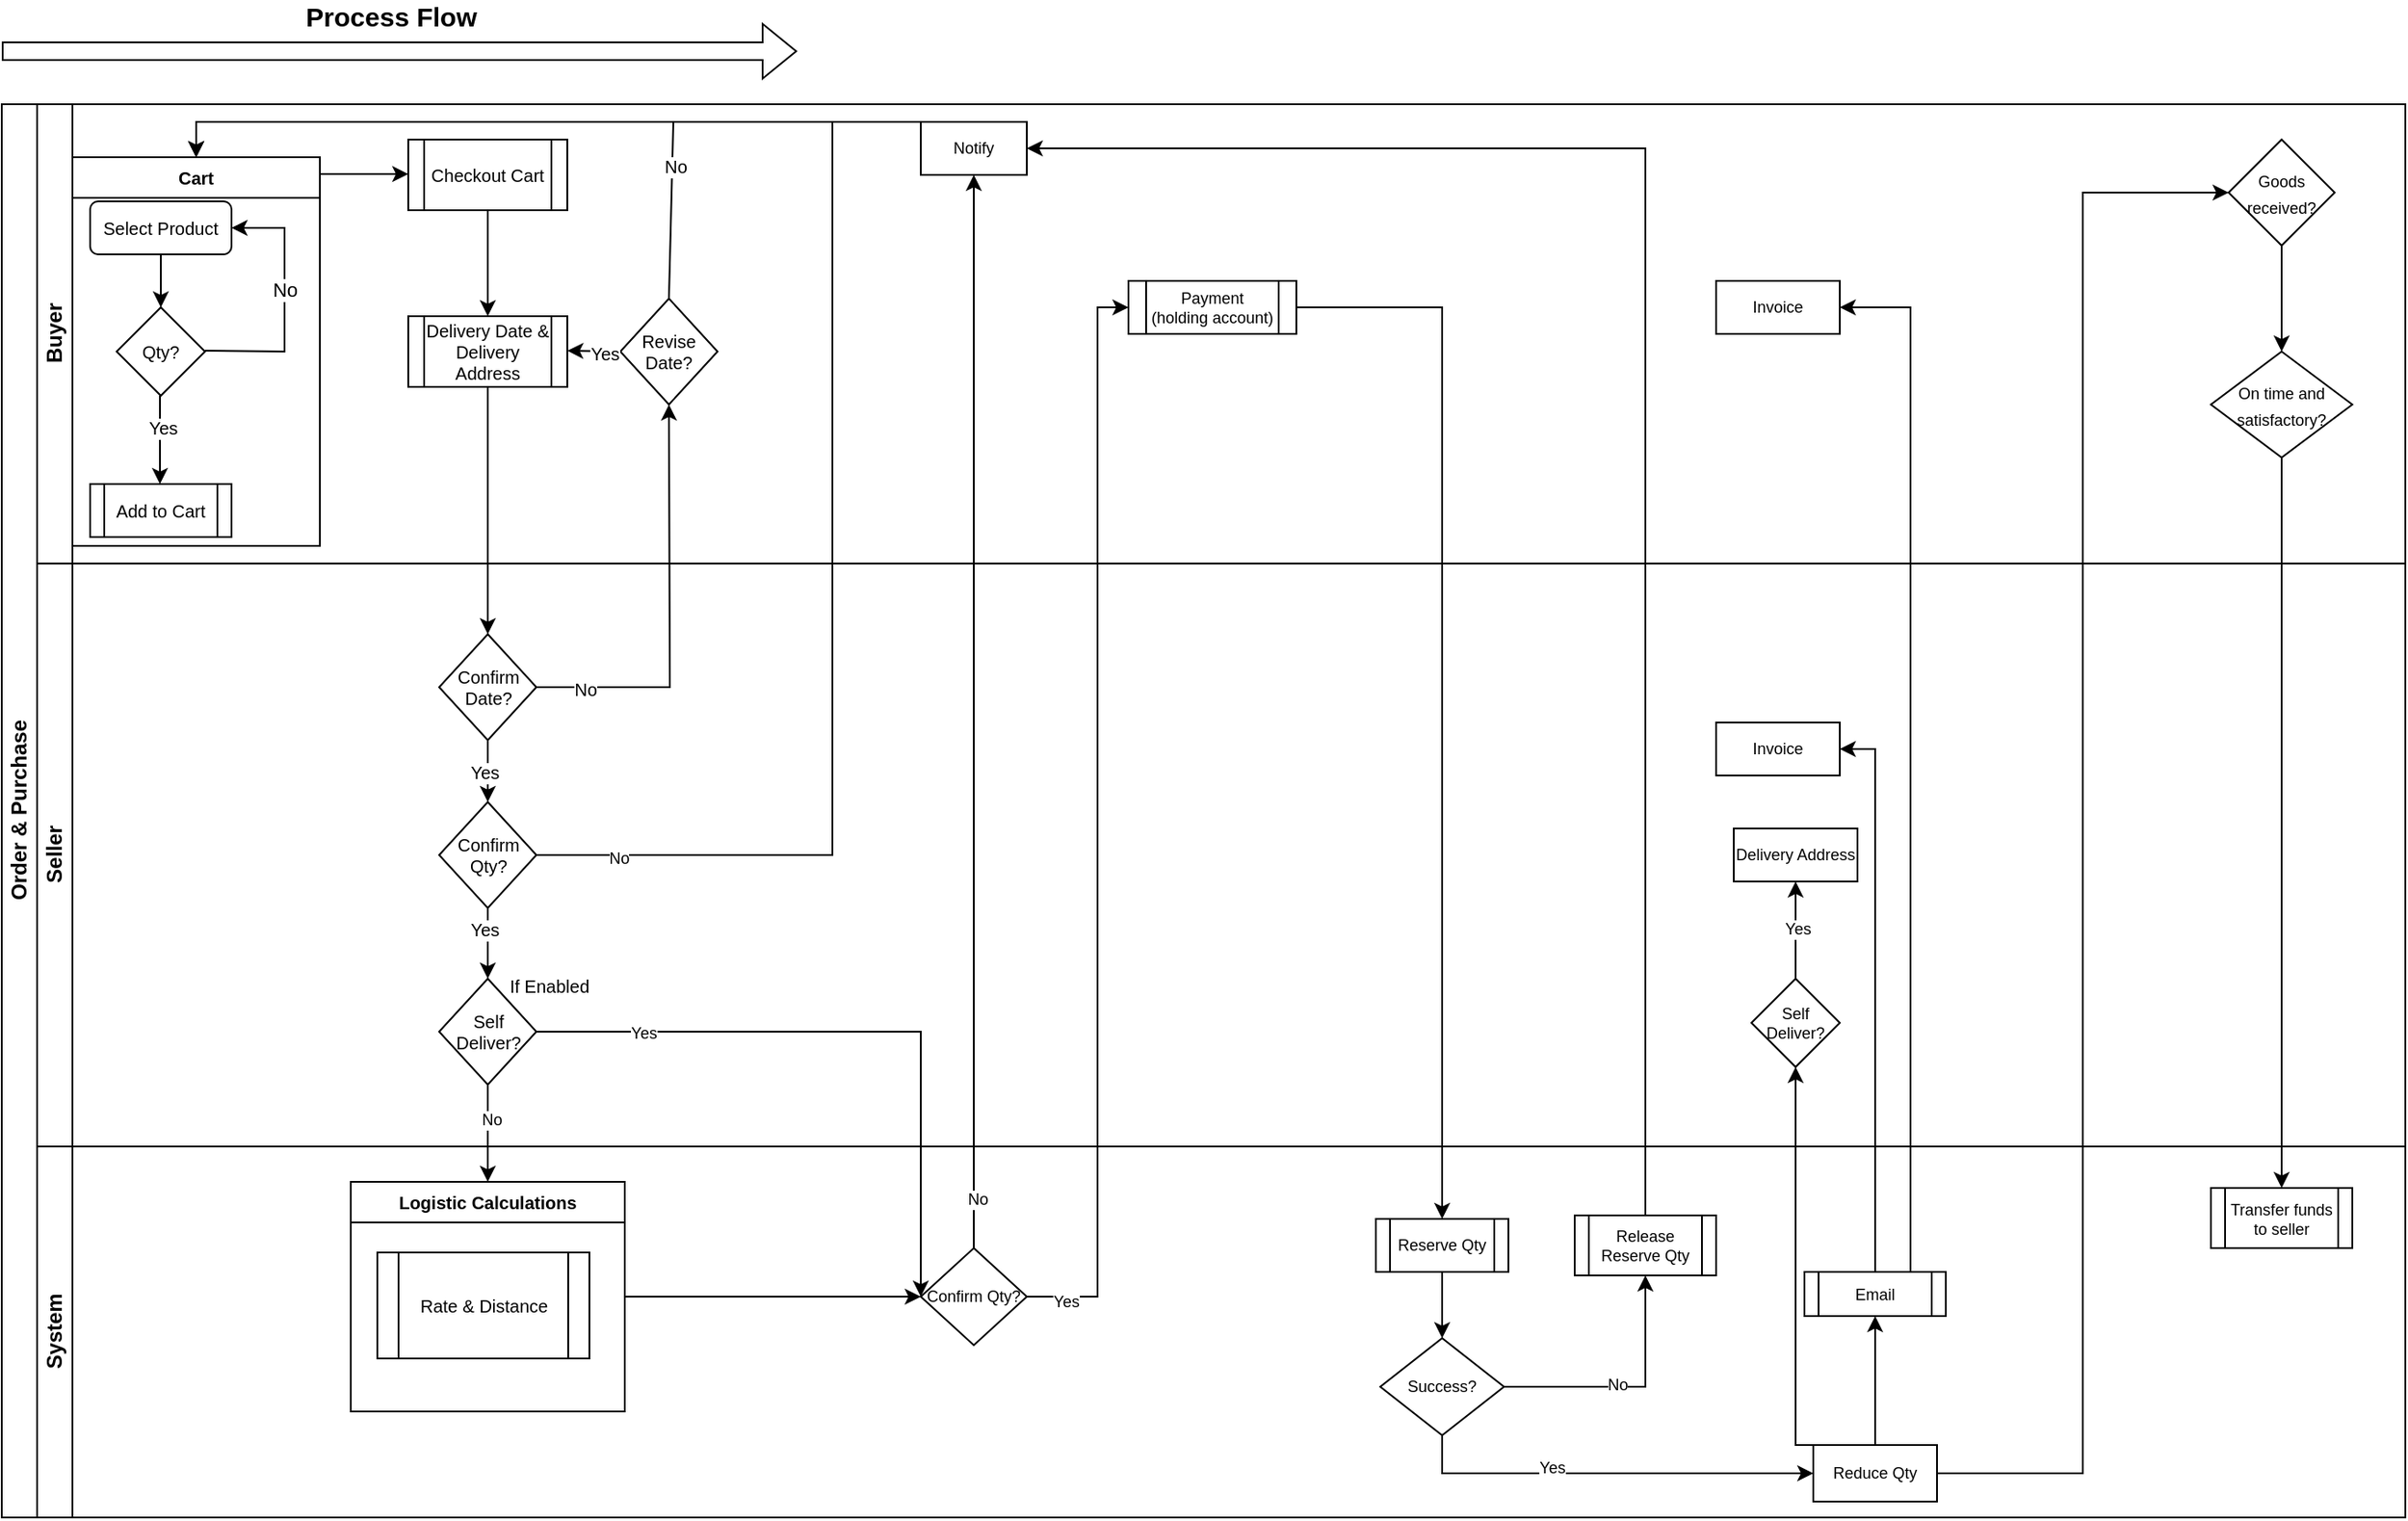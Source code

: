 <mxfile version="15.7.0" type="github">
  <diagram id="prtHgNgQTEPvFCAcTncT" name="Page-1">
    <mxGraphModel dx="868" dy="450" grid="1" gridSize="10" guides="1" tooltips="1" connect="1" arrows="1" fold="1" page="1" pageScale="1" pageWidth="827" pageHeight="1169" math="0" shadow="0">
      <root>
        <mxCell id="0" />
        <mxCell id="1" parent="0" />
        <mxCell id="dNxyNK7c78bLwvsdeMH5-19" value="Order &amp;amp; Purchase" style="swimlane;html=1;childLayout=stackLayout;resizeParent=1;resizeParentMax=0;horizontal=0;startSize=20;horizontalStack=0;" parent="1" vertex="1">
          <mxGeometry x="120" y="120" width="1360" height="800" as="geometry" />
        </mxCell>
        <mxCell id="dNxyNK7c78bLwvsdeMH5-20" value="Buyer" style="swimlane;html=1;startSize=20;horizontal=0;" parent="dNxyNK7c78bLwvsdeMH5-19" vertex="1">
          <mxGeometry x="20" width="1340" height="260" as="geometry" />
        </mxCell>
        <mxCell id="1DLhWKv3IPWzaCDEE1xv-9" value="Cart" style="swimlane;fontSize=10;" parent="dNxyNK7c78bLwvsdeMH5-20" vertex="1">
          <mxGeometry x="20" y="30" width="140" height="220" as="geometry">
            <mxRectangle x="20" width="50" height="23" as="alternateBounds" />
          </mxGeometry>
        </mxCell>
        <mxCell id="1DLhWKv3IPWzaCDEE1xv-1" value="Select Product" style="rounded=1;whiteSpace=wrap;html=1;fontSize=10;" parent="1DLhWKv3IPWzaCDEE1xv-9" vertex="1">
          <mxGeometry x="10" y="25" width="80" height="30" as="geometry" />
        </mxCell>
        <mxCell id="1DLhWKv3IPWzaCDEE1xv-2" value="&lt;font size=&quot;1&quot;&gt;Qty?&lt;/font&gt;" style="rhombus;whiteSpace=wrap;html=1;" parent="1DLhWKv3IPWzaCDEE1xv-9" vertex="1">
          <mxGeometry x="25" y="85" width="50" height="50" as="geometry" />
        </mxCell>
        <mxCell id="1DLhWKv3IPWzaCDEE1xv-3" value="" style="endArrow=classic;html=1;rounded=0;fontSize=11;" parent="1DLhWKv3IPWzaCDEE1xv-9" edge="1">
          <mxGeometry width="50" height="50" relative="1" as="geometry">
            <mxPoint x="50" y="55" as="sourcePoint" />
            <mxPoint x="50" y="85" as="targetPoint" />
            <Array as="points" />
          </mxGeometry>
        </mxCell>
        <mxCell id="1DLhWKv3IPWzaCDEE1xv-4" value="" style="endArrow=classic;html=1;rounded=0;fontSize=11;entryX=1;entryY=0.5;entryDx=0;entryDy=0;" parent="1DLhWKv3IPWzaCDEE1xv-9" edge="1">
          <mxGeometry width="50" height="50" relative="1" as="geometry">
            <mxPoint x="75" y="109.5" as="sourcePoint" />
            <mxPoint x="90" y="40" as="targetPoint" />
            <Array as="points">
              <mxPoint x="120" y="110" />
              <mxPoint x="120" y="40" />
            </Array>
          </mxGeometry>
        </mxCell>
        <mxCell id="1DLhWKv3IPWzaCDEE1xv-5" value="No" style="edgeLabel;html=1;align=center;verticalAlign=middle;resizable=0;points=[];fontSize=11;" parent="1DLhWKv3IPWzaCDEE1xv-4" vertex="1" connectable="0">
          <mxGeometry x="-0.09" relative="1" as="geometry">
            <mxPoint y="-14" as="offset" />
          </mxGeometry>
        </mxCell>
        <mxCell id="1DLhWKv3IPWzaCDEE1xv-6" value="&lt;font size=&quot;1&quot;&gt;Add to Cart&lt;/font&gt;" style="shape=process;whiteSpace=wrap;html=1;backgroundOutline=1;fontSize=11;" parent="1DLhWKv3IPWzaCDEE1xv-9" vertex="1">
          <mxGeometry x="10" y="185" width="80" height="30" as="geometry" />
        </mxCell>
        <mxCell id="1DLhWKv3IPWzaCDEE1xv-7" value="" style="endArrow=classic;html=1;rounded=0;fontSize=10;" parent="1DLhWKv3IPWzaCDEE1xv-9" edge="1">
          <mxGeometry width="50" height="50" relative="1" as="geometry">
            <mxPoint x="49.5" y="135" as="sourcePoint" />
            <mxPoint x="49.5" y="185" as="targetPoint" />
          </mxGeometry>
        </mxCell>
        <mxCell id="1DLhWKv3IPWzaCDEE1xv-8" value="Yes" style="edgeLabel;html=1;align=center;verticalAlign=middle;resizable=0;points=[];fontSize=10;" parent="1DLhWKv3IPWzaCDEE1xv-7" vertex="1" connectable="0">
          <mxGeometry x="-0.28" y="1" relative="1" as="geometry">
            <mxPoint as="offset" />
          </mxGeometry>
        </mxCell>
        <mxCell id="1DLhWKv3IPWzaCDEE1xv-12" value="" style="endArrow=classic;html=1;rounded=0;fontSize=10;" parent="dNxyNK7c78bLwvsdeMH5-20" edge="1">
          <mxGeometry width="50" height="50" relative="1" as="geometry">
            <mxPoint x="160" y="39.5" as="sourcePoint" />
            <mxPoint x="210" y="39.5" as="targetPoint" />
          </mxGeometry>
        </mxCell>
        <mxCell id="1DLhWKv3IPWzaCDEE1xv-18" style="edgeStyle=orthogonalEdgeStyle;rounded=0;orthogonalLoop=1;jettySize=auto;html=1;exitX=0.5;exitY=1;exitDx=0;exitDy=0;entryX=0.5;entryY=0;entryDx=0;entryDy=0;fontSize=10;" parent="dNxyNK7c78bLwvsdeMH5-20" source="1DLhWKv3IPWzaCDEE1xv-13" target="1DLhWKv3IPWzaCDEE1xv-17" edge="1">
          <mxGeometry relative="1" as="geometry" />
        </mxCell>
        <mxCell id="1DLhWKv3IPWzaCDEE1xv-13" value="Checkout Cart" style="shape=process;whiteSpace=wrap;html=1;backgroundOutline=1;fontSize=10;" parent="dNxyNK7c78bLwvsdeMH5-20" vertex="1">
          <mxGeometry x="210" y="20" width="90" height="40" as="geometry" />
        </mxCell>
        <mxCell id="1DLhWKv3IPWzaCDEE1xv-17" value="Delivery Date &amp;amp; Delivery Address" style="shape=process;whiteSpace=wrap;html=1;backgroundOutline=1;fontSize=10;" parent="dNxyNK7c78bLwvsdeMH5-20" vertex="1">
          <mxGeometry x="210" y="120" width="90" height="40" as="geometry" />
        </mxCell>
        <mxCell id="1DLhWKv3IPWzaCDEE1xv-27" value="Revise Date?" style="rhombus;whiteSpace=wrap;html=1;fontSize=10;" parent="dNxyNK7c78bLwvsdeMH5-20" vertex="1">
          <mxGeometry x="330" y="110" width="55" height="60" as="geometry" />
        </mxCell>
        <mxCell id="1DLhWKv3IPWzaCDEE1xv-30" value="" style="endArrow=classic;html=1;rounded=0;fontSize=10;" parent="dNxyNK7c78bLwvsdeMH5-20" edge="1">
          <mxGeometry width="50" height="50" relative="1" as="geometry">
            <mxPoint x="330" y="140" as="sourcePoint" />
            <mxPoint x="300" y="139.5" as="targetPoint" />
          </mxGeometry>
        </mxCell>
        <mxCell id="1DLhWKv3IPWzaCDEE1xv-31" value="Yes" style="edgeLabel;html=1;align=center;verticalAlign=middle;resizable=0;points=[];fontSize=10;" parent="1DLhWKv3IPWzaCDEE1xv-30" vertex="1" connectable="0">
          <mxGeometry x="-0.4" y="1" relative="1" as="geometry">
            <mxPoint as="offset" />
          </mxGeometry>
        </mxCell>
        <mxCell id="1DLhWKv3IPWzaCDEE1xv-32" value="" style="endArrow=classic;html=1;rounded=0;fontSize=10;entryX=0.5;entryY=0;entryDx=0;entryDy=0;exitX=0.5;exitY=0;exitDx=0;exitDy=0;" parent="dNxyNK7c78bLwvsdeMH5-20" source="1DLhWKv3IPWzaCDEE1xv-27" target="1DLhWKv3IPWzaCDEE1xv-9" edge="1">
          <mxGeometry width="50" height="50" relative="1" as="geometry">
            <mxPoint x="360" y="110" as="sourcePoint" />
            <mxPoint x="360" y="10" as="targetPoint" />
            <Array as="points">
              <mxPoint x="360" y="10" />
              <mxPoint x="90" y="10" />
            </Array>
          </mxGeometry>
        </mxCell>
        <mxCell id="1DLhWKv3IPWzaCDEE1xv-33" value="No" style="edgeLabel;html=1;align=center;verticalAlign=middle;resizable=0;points=[];fontSize=10;" parent="1DLhWKv3IPWzaCDEE1xv-32" vertex="1" connectable="0">
          <mxGeometry x="-0.615" y="-1" relative="1" as="geometry">
            <mxPoint as="offset" />
          </mxGeometry>
        </mxCell>
        <mxCell id="1DLhWKv3IPWzaCDEE1xv-64" style="edgeStyle=orthogonalEdgeStyle;rounded=0;orthogonalLoop=1;jettySize=auto;html=1;exitX=0;exitY=0.5;exitDx=0;exitDy=0;entryX=0.5;entryY=0;entryDx=0;entryDy=0;fontSize=9;" parent="dNxyNK7c78bLwvsdeMH5-20" source="1DLhWKv3IPWzaCDEE1xv-62" target="1DLhWKv3IPWzaCDEE1xv-9" edge="1">
          <mxGeometry relative="1" as="geometry">
            <Array as="points">
              <mxPoint x="500" y="10" />
              <mxPoint x="90" y="10" />
            </Array>
          </mxGeometry>
        </mxCell>
        <mxCell id="1DLhWKv3IPWzaCDEE1xv-62" value="Notify" style="rounded=0;whiteSpace=wrap;html=1;fontSize=9;" parent="dNxyNK7c78bLwvsdeMH5-20" vertex="1">
          <mxGeometry x="500" y="10" width="60" height="30" as="geometry" />
        </mxCell>
        <mxCell id="1DLhWKv3IPWzaCDEE1xv-68" value="Payment&lt;br&gt;(holding account)" style="shape=process;whiteSpace=wrap;html=1;backgroundOutline=1;fontSize=9;" parent="dNxyNK7c78bLwvsdeMH5-20" vertex="1">
          <mxGeometry x="617.5" y="100" width="95" height="30" as="geometry" />
        </mxCell>
        <mxCell id="1DLhWKv3IPWzaCDEE1xv-85" value="Invoice" style="rounded=0;whiteSpace=wrap;html=1;fontSize=9;" parent="dNxyNK7c78bLwvsdeMH5-20" vertex="1">
          <mxGeometry x="950" y="100" width="70" height="30" as="geometry" />
        </mxCell>
        <mxCell id="JSlO6h9vZcrCeUcNSaWa-3" style="edgeStyle=orthogonalEdgeStyle;rounded=0;orthogonalLoop=1;jettySize=auto;html=1;exitX=0.5;exitY=1;exitDx=0;exitDy=0;entryX=0.5;entryY=0;entryDx=0;entryDy=0;fontSize=9;" edge="1" parent="dNxyNK7c78bLwvsdeMH5-20" source="JSlO6h9vZcrCeUcNSaWa-1" target="JSlO6h9vZcrCeUcNSaWa-2">
          <mxGeometry relative="1" as="geometry" />
        </mxCell>
        <mxCell id="JSlO6h9vZcrCeUcNSaWa-1" value="&lt;font style=&quot;font-size: 9px&quot;&gt;Goods received?&lt;/font&gt;" style="rhombus;whiteSpace=wrap;html=1;" vertex="1" parent="dNxyNK7c78bLwvsdeMH5-20">
          <mxGeometry x="1240" y="20" width="60" height="60" as="geometry" />
        </mxCell>
        <mxCell id="JSlO6h9vZcrCeUcNSaWa-2" value="&lt;font style=&quot;font-size: 9px&quot;&gt;On time and satisfactory?&lt;/font&gt;" style="rhombus;whiteSpace=wrap;html=1;" vertex="1" parent="dNxyNK7c78bLwvsdeMH5-20">
          <mxGeometry x="1230" y="140" width="80" height="60" as="geometry" />
        </mxCell>
        <mxCell id="1DLhWKv3IPWzaCDEE1xv-21" value="" style="endArrow=classic;html=1;rounded=0;fontSize=10;exitX=1;exitY=0.5;exitDx=0;exitDy=0;entryX=0.5;entryY=1;entryDx=0;entryDy=0;" parent="dNxyNK7c78bLwvsdeMH5-19" source="1DLhWKv3IPWzaCDEE1xv-20" target="1DLhWKv3IPWzaCDEE1xv-27" edge="1">
          <mxGeometry width="50" height="50" relative="1" as="geometry">
            <mxPoint x="310" y="300" as="sourcePoint" />
            <mxPoint x="380" y="330" as="targetPoint" />
            <Array as="points">
              <mxPoint x="350" y="330" />
              <mxPoint x="378" y="330" />
            </Array>
          </mxGeometry>
        </mxCell>
        <mxCell id="1DLhWKv3IPWzaCDEE1xv-28" value="No" style="edgeLabel;html=1;align=center;verticalAlign=middle;resizable=0;points=[];fontSize=10;" parent="1DLhWKv3IPWzaCDEE1xv-21" vertex="1" connectable="0">
          <mxGeometry x="0.214" relative="1" as="geometry">
            <mxPoint x="-48" y="68" as="offset" />
          </mxGeometry>
        </mxCell>
        <mxCell id="dNxyNK7c78bLwvsdeMH5-21" value="Seller" style="swimlane;html=1;startSize=20;horizontal=0;" parent="dNxyNK7c78bLwvsdeMH5-19" vertex="1">
          <mxGeometry x="20" y="260" width="1340" height="330" as="geometry" />
        </mxCell>
        <mxCell id="1DLhWKv3IPWzaCDEE1xv-25" style="edgeStyle=orthogonalEdgeStyle;rounded=0;orthogonalLoop=1;jettySize=auto;html=1;exitX=0.5;exitY=1;exitDx=0;exitDy=0;entryX=0.5;entryY=0;entryDx=0;entryDy=0;fontSize=10;" parent="dNxyNK7c78bLwvsdeMH5-21" source="1DLhWKv3IPWzaCDEE1xv-20" target="1DLhWKv3IPWzaCDEE1xv-51" edge="1">
          <mxGeometry relative="1" as="geometry" />
        </mxCell>
        <mxCell id="1DLhWKv3IPWzaCDEE1xv-20" value="Confirm Date?" style="rhombus;whiteSpace=wrap;html=1;fontSize=10;" parent="dNxyNK7c78bLwvsdeMH5-21" vertex="1">
          <mxGeometry x="227.5" y="40" width="55" height="60" as="geometry" />
        </mxCell>
        <mxCell id="1DLhWKv3IPWzaCDEE1xv-23" value="Self Deliver?" style="rhombus;whiteSpace=wrap;html=1;fontSize=10;" parent="dNxyNK7c78bLwvsdeMH5-21" vertex="1">
          <mxGeometry x="227.5" y="235" width="55" height="60" as="geometry" />
        </mxCell>
        <mxCell id="1DLhWKv3IPWzaCDEE1xv-35" value="If Enabled" style="text;html=1;strokeColor=none;fillColor=none;align=center;verticalAlign=middle;whiteSpace=wrap;rounded=0;fontSize=10;" parent="dNxyNK7c78bLwvsdeMH5-21" vertex="1">
          <mxGeometry x="260" y="224" width="60" height="30" as="geometry" />
        </mxCell>
        <mxCell id="1DLhWKv3IPWzaCDEE1xv-53" style="edgeStyle=orthogonalEdgeStyle;rounded=0;orthogonalLoop=1;jettySize=auto;html=1;exitX=0.5;exitY=1;exitDx=0;exitDy=0;entryX=0.5;entryY=0;entryDx=0;entryDy=0;fontSize=9;" parent="dNxyNK7c78bLwvsdeMH5-21" source="1DLhWKv3IPWzaCDEE1xv-51" target="1DLhWKv3IPWzaCDEE1xv-23" edge="1">
          <mxGeometry relative="1" as="geometry" />
        </mxCell>
        <mxCell id="1DLhWKv3IPWzaCDEE1xv-51" value="Confirm Qty?" style="rhombus;whiteSpace=wrap;html=1;fontSize=10;" parent="dNxyNK7c78bLwvsdeMH5-21" vertex="1">
          <mxGeometry x="227.5" y="135" width="55" height="60" as="geometry" />
        </mxCell>
        <mxCell id="1DLhWKv3IPWzaCDEE1xv-54" value="Yes" style="edgeLabel;html=1;align=center;verticalAlign=middle;resizable=0;points=[];fontSize=10;" parent="dNxyNK7c78bLwvsdeMH5-21" vertex="1" connectable="0">
          <mxGeometry x="319.999" y="170.0" as="geometry">
            <mxPoint x="-67" y="37" as="offset" />
          </mxGeometry>
        </mxCell>
        <mxCell id="1DLhWKv3IPWzaCDEE1xv-84" value="Invoice" style="rounded=0;whiteSpace=wrap;html=1;fontSize=9;" parent="dNxyNK7c78bLwvsdeMH5-21" vertex="1">
          <mxGeometry x="950" y="90" width="70" height="30" as="geometry" />
        </mxCell>
        <mxCell id="1DLhWKv3IPWzaCDEE1xv-106" style="edgeStyle=orthogonalEdgeStyle;rounded=0;orthogonalLoop=1;jettySize=auto;html=1;exitX=0.5;exitY=0;exitDx=0;exitDy=0;entryX=0.5;entryY=1;entryDx=0;entryDy=0;fontSize=9;" parent="dNxyNK7c78bLwvsdeMH5-21" source="1DLhWKv3IPWzaCDEE1xv-101" target="1DLhWKv3IPWzaCDEE1xv-103" edge="1">
          <mxGeometry relative="1" as="geometry" />
        </mxCell>
        <mxCell id="1DLhWKv3IPWzaCDEE1xv-101" value="Self Deliver?" style="rhombus;whiteSpace=wrap;html=1;fontSize=9;" parent="dNxyNK7c78bLwvsdeMH5-21" vertex="1">
          <mxGeometry x="970" y="235" width="50" height="50" as="geometry" />
        </mxCell>
        <mxCell id="1DLhWKv3IPWzaCDEE1xv-103" value="Delivery Address" style="rounded=0;whiteSpace=wrap;html=1;fontSize=9;" parent="dNxyNK7c78bLwvsdeMH5-21" vertex="1">
          <mxGeometry x="960" y="150" width="70" height="30" as="geometry" />
        </mxCell>
        <mxCell id="1DLhWKv3IPWzaCDEE1xv-39" value="" style="endArrow=classic;html=1;rounded=0;fontSize=10;entryX=0.5;entryY=0;entryDx=0;entryDy=0;exitX=0.5;exitY=1;exitDx=0;exitDy=0;" parent="dNxyNK7c78bLwvsdeMH5-19" source="1DLhWKv3IPWzaCDEE1xv-23" target="1DLhWKv3IPWzaCDEE1xv-41" edge="1">
          <mxGeometry width="50" height="50" relative="1" as="geometry">
            <mxPoint x="300" y="540" as="sourcePoint" />
            <mxPoint x="274.5" y="541" as="targetPoint" />
          </mxGeometry>
        </mxCell>
        <mxCell id="1DLhWKv3IPWzaCDEE1xv-49" value="No" style="edgeLabel;html=1;align=center;verticalAlign=middle;resizable=0;points=[];fontSize=9;" parent="1DLhWKv3IPWzaCDEE1xv-39" vertex="1" connectable="0">
          <mxGeometry x="-0.286" y="2" relative="1" as="geometry">
            <mxPoint as="offset" />
          </mxGeometry>
        </mxCell>
        <mxCell id="1DLhWKv3IPWzaCDEE1xv-55" style="edgeStyle=orthogonalEdgeStyle;rounded=0;orthogonalLoop=1;jettySize=auto;html=1;exitX=1;exitY=0.5;exitDx=0;exitDy=0;fontSize=9;entryX=0.5;entryY=0;entryDx=0;entryDy=0;" parent="dNxyNK7c78bLwvsdeMH5-19" source="1DLhWKv3IPWzaCDEE1xv-51" target="1DLhWKv3IPWzaCDEE1xv-9" edge="1">
          <mxGeometry relative="1" as="geometry">
            <mxPoint x="470" y="230" as="targetPoint" />
            <Array as="points">
              <mxPoint x="470" y="425" />
              <mxPoint x="470" y="10" />
              <mxPoint x="110" y="10" />
            </Array>
          </mxGeometry>
        </mxCell>
        <mxCell id="1DLhWKv3IPWzaCDEE1xv-56" value="No" style="edgeLabel;html=1;align=center;verticalAlign=middle;resizable=0;points=[];fontSize=9;" parent="1DLhWKv3IPWzaCDEE1xv-55" vertex="1" connectable="0">
          <mxGeometry x="-0.905" y="-2" relative="1" as="geometry">
            <mxPoint x="1" as="offset" />
          </mxGeometry>
        </mxCell>
        <mxCell id="1DLhWKv3IPWzaCDEE1xv-63" style="edgeStyle=orthogonalEdgeStyle;rounded=0;orthogonalLoop=1;jettySize=auto;html=1;exitX=0.5;exitY=0;exitDx=0;exitDy=0;fontSize=9;entryX=0.5;entryY=1;entryDx=0;entryDy=0;" parent="dNxyNK7c78bLwvsdeMH5-19" source="1DLhWKv3IPWzaCDEE1xv-59" target="1DLhWKv3IPWzaCDEE1xv-62" edge="1">
          <mxGeometry relative="1" as="geometry">
            <mxPoint x="550" y="50" as="targetPoint" />
          </mxGeometry>
        </mxCell>
        <mxCell id="1DLhWKv3IPWzaCDEE1xv-65" value="No" style="edgeLabel;html=1;align=center;verticalAlign=middle;resizable=0;points=[];fontSize=9;" parent="1DLhWKv3IPWzaCDEE1xv-63" vertex="1" connectable="0">
          <mxGeometry x="-0.909" y="-2" relative="1" as="geometry">
            <mxPoint as="offset" />
          </mxGeometry>
        </mxCell>
        <mxCell id="1DLhWKv3IPWzaCDEE1xv-86" style="edgeStyle=orthogonalEdgeStyle;rounded=0;orthogonalLoop=1;jettySize=auto;html=1;exitX=0.5;exitY=0;exitDx=0;exitDy=0;entryX=1;entryY=0.5;entryDx=0;entryDy=0;fontSize=9;" parent="dNxyNK7c78bLwvsdeMH5-19" source="1DLhWKv3IPWzaCDEE1xv-82" target="1DLhWKv3IPWzaCDEE1xv-84" edge="1">
          <mxGeometry relative="1" as="geometry" />
        </mxCell>
        <mxCell id="1DLhWKv3IPWzaCDEE1xv-87" style="edgeStyle=orthogonalEdgeStyle;rounded=0;orthogonalLoop=1;jettySize=auto;html=1;exitX=0.75;exitY=0;exitDx=0;exitDy=0;entryX=1;entryY=0.5;entryDx=0;entryDy=0;fontSize=9;" parent="dNxyNK7c78bLwvsdeMH5-19" source="1DLhWKv3IPWzaCDEE1xv-82" target="1DLhWKv3IPWzaCDEE1xv-85" edge="1">
          <mxGeometry relative="1" as="geometry" />
        </mxCell>
        <mxCell id="1DLhWKv3IPWzaCDEE1xv-67" style="edgeStyle=orthogonalEdgeStyle;rounded=0;orthogonalLoop=1;jettySize=auto;html=1;exitX=1;exitY=0.5;exitDx=0;exitDy=0;fontSize=9;entryX=0;entryY=0.5;entryDx=0;entryDy=0;" parent="dNxyNK7c78bLwvsdeMH5-19" source="1DLhWKv3IPWzaCDEE1xv-59" target="1DLhWKv3IPWzaCDEE1xv-68" edge="1">
          <mxGeometry relative="1" as="geometry">
            <mxPoint x="670" y="440" as="targetPoint" />
            <Array as="points">
              <mxPoint x="620" y="675" />
              <mxPoint x="620" y="115" />
            </Array>
          </mxGeometry>
        </mxCell>
        <mxCell id="dNxyNK7c78bLwvsdeMH5-22" value="System" style="swimlane;html=1;startSize=20;horizontal=0;" parent="dNxyNK7c78bLwvsdeMH5-19" vertex="1">
          <mxGeometry x="20" y="590" width="1340" height="210" as="geometry" />
        </mxCell>
        <mxCell id="1DLhWKv3IPWzaCDEE1xv-60" style="edgeStyle=orthogonalEdgeStyle;rounded=0;orthogonalLoop=1;jettySize=auto;html=1;exitX=1;exitY=0.5;exitDx=0;exitDy=0;entryX=0;entryY=0.5;entryDx=0;entryDy=0;fontSize=9;" parent="dNxyNK7c78bLwvsdeMH5-22" source="1DLhWKv3IPWzaCDEE1xv-41" target="1DLhWKv3IPWzaCDEE1xv-59" edge="1">
          <mxGeometry relative="1" as="geometry" />
        </mxCell>
        <mxCell id="1DLhWKv3IPWzaCDEE1xv-41" value="Logistic Calculations" style="swimlane;fontSize=10;" parent="dNxyNK7c78bLwvsdeMH5-22" vertex="1">
          <mxGeometry x="177.5" y="20" width="155" height="130" as="geometry" />
        </mxCell>
        <mxCell id="1DLhWKv3IPWzaCDEE1xv-42" value="Rate &amp;amp; Distance" style="shape=process;whiteSpace=wrap;html=1;backgroundOutline=1;fontSize=10;" parent="1DLhWKv3IPWzaCDEE1xv-41" vertex="1">
          <mxGeometry x="15" y="40" width="120" height="60" as="geometry" />
        </mxCell>
        <mxCell id="1DLhWKv3IPWzaCDEE1xv-59" value="Confirm Qty?" style="rhombus;whiteSpace=wrap;html=1;fontSize=9;" parent="dNxyNK7c78bLwvsdeMH5-22" vertex="1">
          <mxGeometry x="500" y="57.5" width="60" height="55" as="geometry" />
        </mxCell>
        <mxCell id="1DLhWKv3IPWzaCDEE1xv-91" style="edgeStyle=orthogonalEdgeStyle;rounded=0;orthogonalLoop=1;jettySize=auto;html=1;exitX=0.5;exitY=0;exitDx=0;exitDy=0;entryX=0.5;entryY=1;entryDx=0;entryDy=0;fontSize=9;" parent="dNxyNK7c78bLwvsdeMH5-22" source="1DLhWKv3IPWzaCDEE1xv-66" target="1DLhWKv3IPWzaCDEE1xv-82" edge="1">
          <mxGeometry relative="1" as="geometry" />
        </mxCell>
        <mxCell id="1DLhWKv3IPWzaCDEE1xv-66" value="Reduce Qty" style="rounded=0;whiteSpace=wrap;html=1;fontSize=9;" parent="dNxyNK7c78bLwvsdeMH5-22" vertex="1">
          <mxGeometry x="1005" y="169" width="70" height="32" as="geometry" />
        </mxCell>
        <mxCell id="1DLhWKv3IPWzaCDEE1xv-89" style="edgeStyle=orthogonalEdgeStyle;rounded=0;orthogonalLoop=1;jettySize=auto;html=1;exitX=0.5;exitY=1;exitDx=0;exitDy=0;entryX=0;entryY=0.5;entryDx=0;entryDy=0;fontSize=9;" parent="dNxyNK7c78bLwvsdeMH5-22" source="1DLhWKv3IPWzaCDEE1xv-71" target="1DLhWKv3IPWzaCDEE1xv-66" edge="1">
          <mxGeometry relative="1" as="geometry" />
        </mxCell>
        <mxCell id="1DLhWKv3IPWzaCDEE1xv-90" value="Yes" style="edgeLabel;html=1;align=center;verticalAlign=middle;resizable=0;points=[];fontSize=9;" parent="1DLhWKv3IPWzaCDEE1xv-89" vertex="1" connectable="0">
          <mxGeometry x="-0.279" y="3" relative="1" as="geometry">
            <mxPoint as="offset" />
          </mxGeometry>
        </mxCell>
        <mxCell id="1DLhWKv3IPWzaCDEE1xv-98" style="edgeStyle=orthogonalEdgeStyle;rounded=0;orthogonalLoop=1;jettySize=auto;html=1;exitX=1;exitY=0.5;exitDx=0;exitDy=0;entryX=0.5;entryY=1;entryDx=0;entryDy=0;fontSize=9;" parent="dNxyNK7c78bLwvsdeMH5-22" source="1DLhWKv3IPWzaCDEE1xv-71" target="1DLhWKv3IPWzaCDEE1xv-97" edge="1">
          <mxGeometry relative="1" as="geometry" />
        </mxCell>
        <mxCell id="1DLhWKv3IPWzaCDEE1xv-99" value="No" style="edgeLabel;html=1;align=center;verticalAlign=middle;resizable=0;points=[];fontSize=9;" parent="1DLhWKv3IPWzaCDEE1xv-98" vertex="1" connectable="0">
          <mxGeometry x="-0.105" y="1" relative="1" as="geometry">
            <mxPoint as="offset" />
          </mxGeometry>
        </mxCell>
        <mxCell id="1DLhWKv3IPWzaCDEE1xv-71" value="Success?" style="rhombus;whiteSpace=wrap;html=1;fontSize=9;" parent="dNxyNK7c78bLwvsdeMH5-22" vertex="1">
          <mxGeometry x="760" y="108.5" width="70" height="55" as="geometry" />
        </mxCell>
        <mxCell id="1DLhWKv3IPWzaCDEE1xv-82" value="Email" style="shape=process;whiteSpace=wrap;html=1;backgroundOutline=1;fontSize=9;" parent="dNxyNK7c78bLwvsdeMH5-22" vertex="1">
          <mxGeometry x="1000" y="71" width="80" height="25" as="geometry" />
        </mxCell>
        <mxCell id="1DLhWKv3IPWzaCDEE1xv-95" style="edgeStyle=orthogonalEdgeStyle;rounded=0;orthogonalLoop=1;jettySize=auto;html=1;exitX=0.5;exitY=1;exitDx=0;exitDy=0;entryX=0.5;entryY=0;entryDx=0;entryDy=0;fontSize=9;" parent="dNxyNK7c78bLwvsdeMH5-22" source="1DLhWKv3IPWzaCDEE1xv-94" target="1DLhWKv3IPWzaCDEE1xv-71" edge="1">
          <mxGeometry relative="1" as="geometry" />
        </mxCell>
        <mxCell id="1DLhWKv3IPWzaCDEE1xv-94" value="Reserve Qty" style="shape=process;whiteSpace=wrap;html=1;backgroundOutline=1;fontSize=9;" parent="dNxyNK7c78bLwvsdeMH5-22" vertex="1">
          <mxGeometry x="757.5" y="41" width="75" height="30" as="geometry" />
        </mxCell>
        <mxCell id="1DLhWKv3IPWzaCDEE1xv-97" value="Release Reserve Qty" style="shape=process;whiteSpace=wrap;html=1;backgroundOutline=1;fontSize=9;" parent="dNxyNK7c78bLwvsdeMH5-22" vertex="1">
          <mxGeometry x="870" y="39" width="80" height="34" as="geometry" />
        </mxCell>
        <mxCell id="JSlO6h9vZcrCeUcNSaWa-4" value="Transfer funds to seller" style="shape=process;whiteSpace=wrap;html=1;backgroundOutline=1;fontSize=9;" vertex="1" parent="dNxyNK7c78bLwvsdeMH5-22">
          <mxGeometry x="1230" y="23.5" width="80" height="34" as="geometry" />
        </mxCell>
        <mxCell id="1DLhWKv3IPWzaCDEE1xv-96" style="edgeStyle=orthogonalEdgeStyle;rounded=0;orthogonalLoop=1;jettySize=auto;html=1;exitX=1;exitY=0.5;exitDx=0;exitDy=0;fontSize=9;" parent="dNxyNK7c78bLwvsdeMH5-19" source="1DLhWKv3IPWzaCDEE1xv-68" target="1DLhWKv3IPWzaCDEE1xv-94" edge="1">
          <mxGeometry relative="1" as="geometry" />
        </mxCell>
        <mxCell id="1DLhWKv3IPWzaCDEE1xv-100" style="edgeStyle=orthogonalEdgeStyle;rounded=0;orthogonalLoop=1;jettySize=auto;html=1;exitX=0.5;exitY=0;exitDx=0;exitDy=0;entryX=1;entryY=0.5;entryDx=0;entryDy=0;fontSize=9;" parent="dNxyNK7c78bLwvsdeMH5-19" source="1DLhWKv3IPWzaCDEE1xv-97" target="1DLhWKv3IPWzaCDEE1xv-62" edge="1">
          <mxGeometry relative="1" as="geometry" />
        </mxCell>
        <mxCell id="1DLhWKv3IPWzaCDEE1xv-24" value="" style="endArrow=classic;html=1;rounded=0;fontSize=10;exitX=1;exitY=0.5;exitDx=0;exitDy=0;entryX=0;entryY=0.5;entryDx=0;entryDy=0;" parent="dNxyNK7c78bLwvsdeMH5-19" source="1DLhWKv3IPWzaCDEE1xv-23" target="1DLhWKv3IPWzaCDEE1xv-59" edge="1">
          <mxGeometry width="50" height="50" relative="1" as="geometry">
            <mxPoint x="310" y="495" as="sourcePoint" />
            <mxPoint x="380" y="525" as="targetPoint" />
            <Array as="points">
              <mxPoint x="520" y="525" />
            </Array>
          </mxGeometry>
        </mxCell>
        <mxCell id="1DLhWKv3IPWzaCDEE1xv-108" value="Yes" style="edgeLabel;html=1;align=center;verticalAlign=middle;resizable=0;points=[];fontSize=9;" parent="1DLhWKv3IPWzaCDEE1xv-24" vertex="1" connectable="0">
          <mxGeometry x="-0.676" y="-1" relative="1" as="geometry">
            <mxPoint x="1" as="offset" />
          </mxGeometry>
        </mxCell>
        <mxCell id="1DLhWKv3IPWzaCDEE1xv-102" style="edgeStyle=orthogonalEdgeStyle;rounded=0;orthogonalLoop=1;jettySize=auto;html=1;exitX=0.25;exitY=0;exitDx=0;exitDy=0;entryX=0.5;entryY=1;entryDx=0;entryDy=0;fontSize=9;" parent="dNxyNK7c78bLwvsdeMH5-19" source="1DLhWKv3IPWzaCDEE1xv-66" target="1DLhWKv3IPWzaCDEE1xv-101" edge="1">
          <mxGeometry relative="1" as="geometry">
            <Array as="points">
              <mxPoint x="1015" y="759" />
            </Array>
          </mxGeometry>
        </mxCell>
        <mxCell id="1DLhWKv3IPWzaCDEE1xv-19" value="" style="endArrow=classic;html=1;rounded=0;fontSize=10;entryX=0.5;entryY=0;entryDx=0;entryDy=0;exitX=0.5;exitY=1;exitDx=0;exitDy=0;" parent="dNxyNK7c78bLwvsdeMH5-19" source="1DLhWKv3IPWzaCDEE1xv-17" target="1DLhWKv3IPWzaCDEE1xv-20" edge="1">
          <mxGeometry width="50" height="50" relative="1" as="geometry">
            <mxPoint x="274.5" y="170" as="sourcePoint" />
            <mxPoint x="275" y="280" as="targetPoint" />
          </mxGeometry>
        </mxCell>
        <mxCell id="JSlO6h9vZcrCeUcNSaWa-5" style="edgeStyle=orthogonalEdgeStyle;rounded=0;orthogonalLoop=1;jettySize=auto;html=1;exitX=0.5;exitY=1;exitDx=0;exitDy=0;entryX=0.5;entryY=0;entryDx=0;entryDy=0;fontSize=9;" edge="1" parent="dNxyNK7c78bLwvsdeMH5-19" source="JSlO6h9vZcrCeUcNSaWa-2" target="JSlO6h9vZcrCeUcNSaWa-4">
          <mxGeometry relative="1" as="geometry" />
        </mxCell>
        <mxCell id="JSlO6h9vZcrCeUcNSaWa-6" style="edgeStyle=orthogonalEdgeStyle;rounded=0;orthogonalLoop=1;jettySize=auto;html=1;exitX=1;exitY=0.5;exitDx=0;exitDy=0;entryX=0;entryY=0.5;entryDx=0;entryDy=0;fontSize=9;" edge="1" parent="dNxyNK7c78bLwvsdeMH5-19" source="1DLhWKv3IPWzaCDEE1xv-66" target="JSlO6h9vZcrCeUcNSaWa-1">
          <mxGeometry relative="1" as="geometry" />
        </mxCell>
        <mxCell id="1DLhWKv3IPWzaCDEE1xv-37" value="Yes" style="edgeLabel;html=1;align=center;verticalAlign=middle;resizable=0;points=[];fontSize=10;" parent="1" vertex="1" connectable="0">
          <mxGeometry x="459.789" y="460.5" as="geometry">
            <mxPoint x="-67" y="37" as="offset" />
          </mxGeometry>
        </mxCell>
        <mxCell id="1DLhWKv3IPWzaCDEE1xv-73" value="" style="shape=flexArrow;endArrow=classic;html=1;rounded=0;fontSize=9;" parent="1" edge="1">
          <mxGeometry width="50" height="50" relative="1" as="geometry">
            <mxPoint x="120" y="90" as="sourcePoint" />
            <mxPoint x="570" y="90" as="targetPoint" />
          </mxGeometry>
        </mxCell>
        <mxCell id="1DLhWKv3IPWzaCDEE1xv-74" value="Process Flow" style="edgeLabel;html=1;align=center;verticalAlign=middle;resizable=0;points=[];fontSize=15;fontStyle=1" parent="1DLhWKv3IPWzaCDEE1xv-73" vertex="1" connectable="0">
          <mxGeometry x="-0.178" relative="1" as="geometry">
            <mxPoint x="35" y="-20" as="offset" />
          </mxGeometry>
        </mxCell>
        <mxCell id="1DLhWKv3IPWzaCDEE1xv-80" value="Yes" style="edgeLabel;html=1;align=center;verticalAlign=middle;resizable=0;points=[];fontSize=9;" parent="1" vertex="1" connectable="0">
          <mxGeometry x="682" y="750.5" as="geometry">
            <mxPoint x="40" y="47" as="offset" />
          </mxGeometry>
        </mxCell>
        <mxCell id="1DLhWKv3IPWzaCDEE1xv-107" value="Yes" style="edgeLabel;html=1;align=center;verticalAlign=middle;resizable=0;points=[];fontSize=9;" parent="1" vertex="1" connectable="0">
          <mxGeometry x="1007.5" y="902" as="geometry">
            <mxPoint x="128" y="-315" as="offset" />
          </mxGeometry>
        </mxCell>
      </root>
    </mxGraphModel>
  </diagram>
</mxfile>
